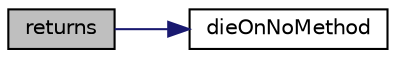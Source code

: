digraph "returns"
{
  edge [fontname="Helvetica",fontsize="10",labelfontname="Helvetica",labelfontsize="10"];
  node [fontname="Helvetica",fontsize="10",shape=record];
  rankdir="LR";
  Node1 [label="returns",height=0.2,width=0.4,color="black", fillcolor="grey75", style="filled" fontcolor="black"];
  Node1 -> Node2 [color="midnightblue",fontsize="10",style="solid",fontname="Helvetica"];
  Node2 [label="dieOnNoMethod",height=0.2,width=0.4,color="black", fillcolor="white", style="filled",URL="$class_simple_mock.html#a81f0830f96f465cacc07dd2d4734b254"];
}
